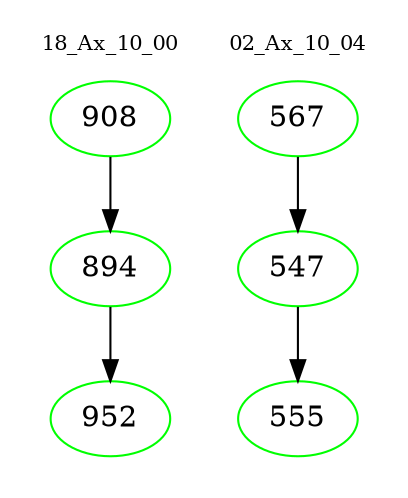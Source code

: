digraph{
subgraph cluster_0 {
color = white
label = "18_Ax_10_00";
fontsize=10;
T0_908 [label="908", color="green"]
T0_908 -> T0_894 [color="black"]
T0_894 [label="894", color="green"]
T0_894 -> T0_952 [color="black"]
T0_952 [label="952", color="green"]
}
subgraph cluster_1 {
color = white
label = "02_Ax_10_04";
fontsize=10;
T1_567 [label="567", color="green"]
T1_567 -> T1_547 [color="black"]
T1_547 [label="547", color="green"]
T1_547 -> T1_555 [color="black"]
T1_555 [label="555", color="green"]
}
}
